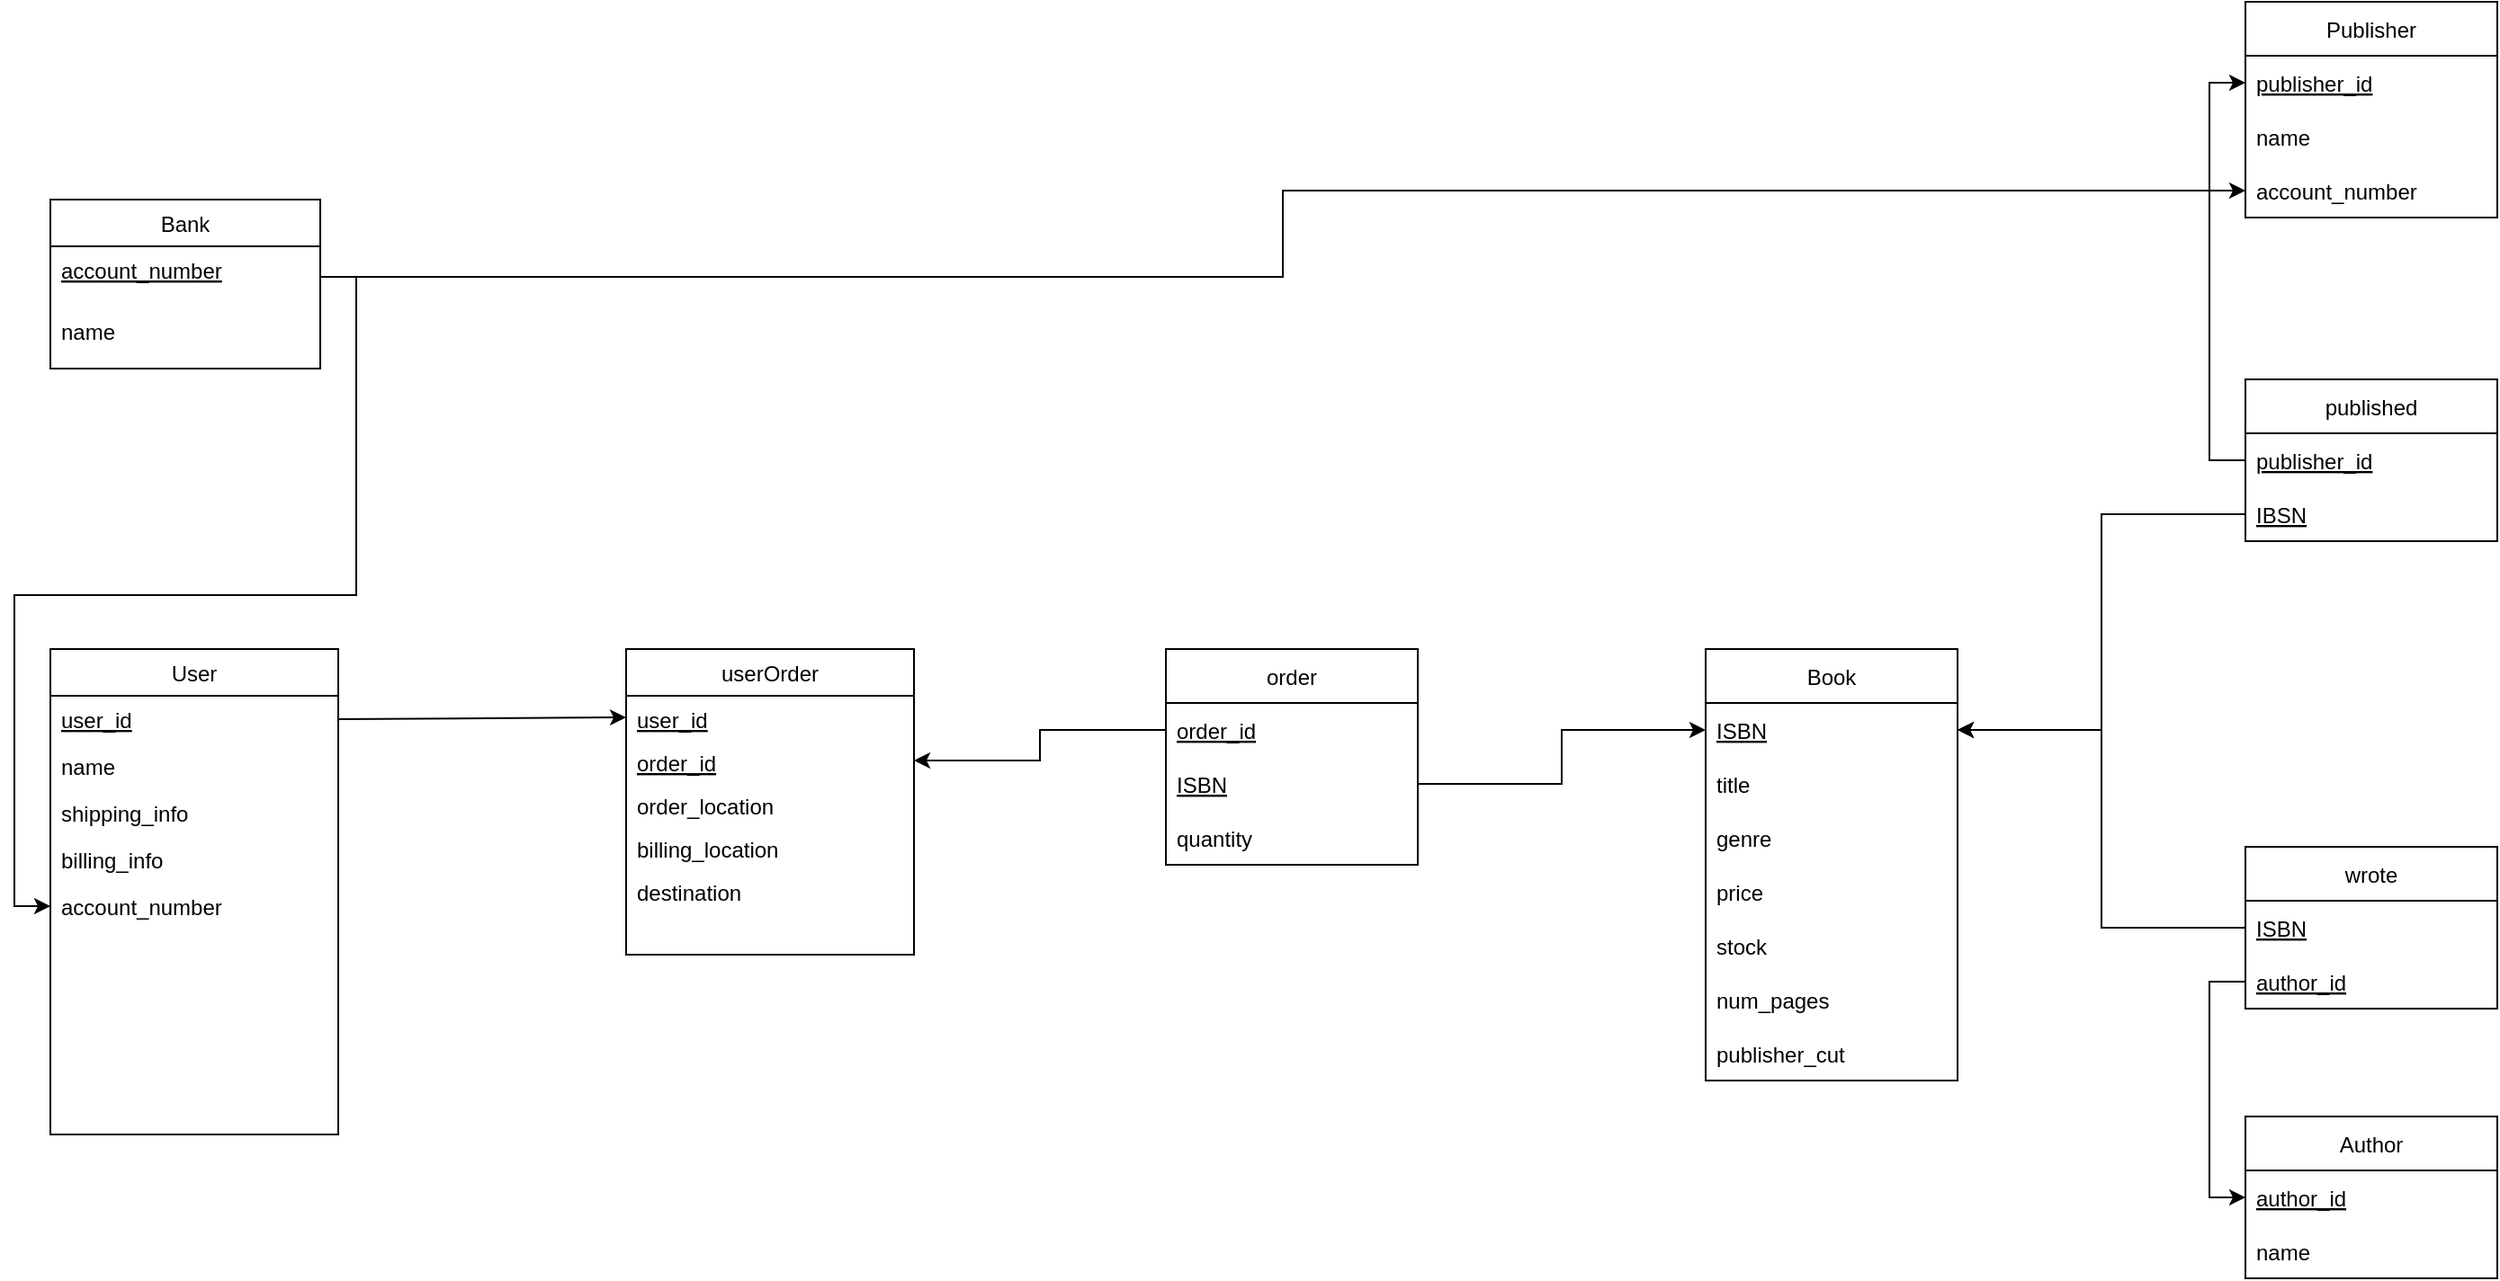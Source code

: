 <mxfile version="15.8.9" type="github">
  <diagram id="C5RBs43oDa-KdzZeNtuy" name="Page-1">
    <mxGraphModel dx="1530" dy="995" grid="1" gridSize="10" guides="1" tooltips="1" connect="1" arrows="1" fold="1" page="1" pageScale="1" pageWidth="1920" pageHeight="1200" math="0" shadow="0">
      <root>
        <mxCell id="WIyWlLk6GJQsqaUBKTNV-0" />
        <mxCell id="WIyWlLk6GJQsqaUBKTNV-1" parent="WIyWlLk6GJQsqaUBKTNV-0" />
        <mxCell id="zkfFHV4jXpPFQw0GAbJ--0" value="User" style="swimlane;fontStyle=0;align=center;verticalAlign=top;childLayout=stackLayout;horizontal=1;startSize=26;horizontalStack=0;resizeParent=1;resizeLast=0;collapsible=1;marginBottom=0;rounded=0;shadow=0;strokeWidth=1;" parent="WIyWlLk6GJQsqaUBKTNV-1" vertex="1">
          <mxGeometry x="230" y="700" width="160" height="270" as="geometry">
            <mxRectangle x="230" y="140" width="160" height="26" as="alternateBounds" />
          </mxGeometry>
        </mxCell>
        <mxCell id="zkfFHV4jXpPFQw0GAbJ--1" value="user_id" style="text;align=left;verticalAlign=top;spacingLeft=4;spacingRight=4;overflow=hidden;rotatable=0;points=[[0,0.5],[1,0.5]];portConstraint=eastwest;fontStyle=4" parent="zkfFHV4jXpPFQw0GAbJ--0" vertex="1">
          <mxGeometry y="26" width="160" height="26" as="geometry" />
        </mxCell>
        <mxCell id="zkfFHV4jXpPFQw0GAbJ--2" value="name" style="text;align=left;verticalAlign=top;spacingLeft=4;spacingRight=4;overflow=hidden;rotatable=0;points=[[0,0.5],[1,0.5]];portConstraint=eastwest;rounded=0;shadow=0;html=0;" parent="zkfFHV4jXpPFQw0GAbJ--0" vertex="1">
          <mxGeometry y="52" width="160" height="26" as="geometry" />
        </mxCell>
        <mxCell id="zkfFHV4jXpPFQw0GAbJ--3" value="shipping_info" style="text;align=left;verticalAlign=top;spacingLeft=4;spacingRight=4;overflow=hidden;rotatable=0;points=[[0,0.5],[1,0.5]];portConstraint=eastwest;rounded=0;shadow=0;html=0;" parent="zkfFHV4jXpPFQw0GAbJ--0" vertex="1">
          <mxGeometry y="78" width="160" height="26" as="geometry" />
        </mxCell>
        <mxCell id="rD2bgAJgoOh9LVG3b1vE-8" value="billing_info" style="text;align=left;verticalAlign=top;spacingLeft=4;spacingRight=4;overflow=hidden;rotatable=0;points=[[0,0.5],[1,0.5]];portConstraint=eastwest;rounded=0;shadow=0;html=0;" parent="zkfFHV4jXpPFQw0GAbJ--0" vertex="1">
          <mxGeometry y="104" width="160" height="26" as="geometry" />
        </mxCell>
        <mxCell id="gsTjzLUf3z9t4ByUHW_s-2" value="account_number&#xa;" style="text;align=left;verticalAlign=top;spacingLeft=4;spacingRight=4;overflow=hidden;rotatable=0;points=[[0,0.5],[1,0.5]];portConstraint=eastwest;rounded=0;shadow=0;html=0;" vertex="1" parent="zkfFHV4jXpPFQw0GAbJ--0">
          <mxGeometry y="130" width="160" height="26" as="geometry" />
        </mxCell>
        <mxCell id="zkfFHV4jXpPFQw0GAbJ--6" value="Bank" style="swimlane;fontStyle=0;align=center;verticalAlign=top;childLayout=stackLayout;horizontal=1;startSize=26;horizontalStack=0;resizeParent=1;resizeLast=0;collapsible=1;marginBottom=0;rounded=0;shadow=0;strokeWidth=1;" parent="WIyWlLk6GJQsqaUBKTNV-1" vertex="1">
          <mxGeometry x="230" y="450" width="150" height="94" as="geometry">
            <mxRectangle x="130" y="380" width="160" height="26" as="alternateBounds" />
          </mxGeometry>
        </mxCell>
        <mxCell id="zkfFHV4jXpPFQw0GAbJ--7" value="account_number" style="text;align=left;verticalAlign=top;spacingLeft=4;spacingRight=4;overflow=hidden;rotatable=0;points=[[0,0.5],[1,0.5]];portConstraint=eastwest;fontStyle=4" parent="zkfFHV4jXpPFQw0GAbJ--6" vertex="1">
          <mxGeometry y="26" width="150" height="34" as="geometry" />
        </mxCell>
        <mxCell id="gsTjzLUf3z9t4ByUHW_s-1" value="name" style="text;align=left;verticalAlign=top;spacingLeft=4;spacingRight=4;overflow=hidden;rotatable=0;points=[[0,0.5],[1,0.5]];portConstraint=eastwest;" vertex="1" parent="zkfFHV4jXpPFQw0GAbJ--6">
          <mxGeometry y="60" width="150" height="34" as="geometry" />
        </mxCell>
        <mxCell id="zkfFHV4jXpPFQw0GAbJ--17" value="userOrder" style="swimlane;fontStyle=0;align=center;verticalAlign=top;childLayout=stackLayout;horizontal=1;startSize=26;horizontalStack=0;resizeParent=1;resizeLast=0;collapsible=1;marginBottom=0;rounded=0;shadow=0;strokeWidth=1;" parent="WIyWlLk6GJQsqaUBKTNV-1" vertex="1">
          <mxGeometry x="550" y="700" width="160" height="170" as="geometry">
            <mxRectangle x="550" y="140" width="160" height="26" as="alternateBounds" />
          </mxGeometry>
        </mxCell>
        <mxCell id="zkfFHV4jXpPFQw0GAbJ--18" value="user_id" style="text;align=left;verticalAlign=top;spacingLeft=4;spacingRight=4;overflow=hidden;rotatable=0;points=[[0,0.5],[1,0.5]];portConstraint=eastwest;fontStyle=4" parent="zkfFHV4jXpPFQw0GAbJ--17" vertex="1">
          <mxGeometry y="26" width="160" height="24" as="geometry" />
        </mxCell>
        <mxCell id="rD2bgAJgoOh9LVG3b1vE-3" value="order_id" style="text;align=left;verticalAlign=top;spacingLeft=4;spacingRight=4;overflow=hidden;rotatable=0;points=[[0,0.5],[1,0.5]];portConstraint=eastwest;fontStyle=4" parent="zkfFHV4jXpPFQw0GAbJ--17" vertex="1">
          <mxGeometry y="50" width="160" height="24" as="geometry" />
        </mxCell>
        <mxCell id="rD2bgAJgoOh9LVG3b1vE-4" value="order_location" style="text;align=left;verticalAlign=top;spacingLeft=4;spacingRight=4;overflow=hidden;rotatable=0;points=[[0,0.5],[1,0.5]];portConstraint=eastwest;" parent="zkfFHV4jXpPFQw0GAbJ--17" vertex="1">
          <mxGeometry y="74" width="160" height="24" as="geometry" />
        </mxCell>
        <mxCell id="rD2bgAJgoOh9LVG3b1vE-5" value="billing_location" style="text;align=left;verticalAlign=top;spacingLeft=4;spacingRight=4;overflow=hidden;rotatable=0;points=[[0,0.5],[1,0.5]];portConstraint=eastwest;" parent="zkfFHV4jXpPFQw0GAbJ--17" vertex="1">
          <mxGeometry y="98" width="160" height="24" as="geometry" />
        </mxCell>
        <mxCell id="rD2bgAJgoOh9LVG3b1vE-6" value="destination" style="text;align=left;verticalAlign=top;spacingLeft=4;spacingRight=4;overflow=hidden;rotatable=0;points=[[0,0.5],[1,0.5]];portConstraint=eastwest;" parent="zkfFHV4jXpPFQw0GAbJ--17" vertex="1">
          <mxGeometry y="122" width="160" height="24" as="geometry" />
        </mxCell>
        <mxCell id="rD2bgAJgoOh9LVG3b1vE-11" value="order" style="swimlane;fontStyle=0;childLayout=stackLayout;horizontal=1;startSize=30;horizontalStack=0;resizeParent=1;resizeParentMax=0;resizeLast=0;collapsible=1;marginBottom=0;" parent="WIyWlLk6GJQsqaUBKTNV-1" vertex="1">
          <mxGeometry x="850" y="700" width="140" height="120" as="geometry" />
        </mxCell>
        <mxCell id="rD2bgAJgoOh9LVG3b1vE-12" value="order_id" style="text;strokeColor=none;fillColor=none;align=left;verticalAlign=middle;spacingLeft=4;spacingRight=4;overflow=hidden;points=[[0,0.5],[1,0.5]];portConstraint=eastwest;rotatable=0;fontStyle=4" parent="rD2bgAJgoOh9LVG3b1vE-11" vertex="1">
          <mxGeometry y="30" width="140" height="30" as="geometry" />
        </mxCell>
        <mxCell id="rD2bgAJgoOh9LVG3b1vE-13" value="ISBN" style="text;strokeColor=none;fillColor=none;align=left;verticalAlign=middle;spacingLeft=4;spacingRight=4;overflow=hidden;points=[[0,0.5],[1,0.5]];portConstraint=eastwest;rotatable=0;fontStyle=4" parent="rD2bgAJgoOh9LVG3b1vE-11" vertex="1">
          <mxGeometry y="60" width="140" height="30" as="geometry" />
        </mxCell>
        <mxCell id="rD2bgAJgoOh9LVG3b1vE-14" value="quantity" style="text;strokeColor=none;fillColor=none;align=left;verticalAlign=middle;spacingLeft=4;spacingRight=4;overflow=hidden;points=[[0,0.5],[1,0.5]];portConstraint=eastwest;rotatable=0;" parent="rD2bgAJgoOh9LVG3b1vE-11" vertex="1">
          <mxGeometry y="90" width="140" height="30" as="geometry" />
        </mxCell>
        <mxCell id="rD2bgAJgoOh9LVG3b1vE-15" value="" style="endArrow=classic;html=1;rounded=0;exitX=1;exitY=0.5;exitDx=0;exitDy=0;entryX=0;entryY=0.5;entryDx=0;entryDy=0;" parent="WIyWlLk6GJQsqaUBKTNV-1" source="zkfFHV4jXpPFQw0GAbJ--1" target="zkfFHV4jXpPFQw0GAbJ--18" edge="1">
          <mxGeometry width="50" height="50" relative="1" as="geometry">
            <mxPoint x="690" y="770" as="sourcePoint" />
            <mxPoint x="740" y="720" as="targetPoint" />
          </mxGeometry>
        </mxCell>
        <mxCell id="rD2bgAJgoOh9LVG3b1vE-19" style="edgeStyle=orthogonalEdgeStyle;rounded=0;orthogonalLoop=1;jettySize=auto;html=1;exitX=0;exitY=0.5;exitDx=0;exitDy=0;entryX=1;entryY=0.5;entryDx=0;entryDy=0;" parent="WIyWlLk6GJQsqaUBKTNV-1" source="rD2bgAJgoOh9LVG3b1vE-12" target="rD2bgAJgoOh9LVG3b1vE-3" edge="1">
          <mxGeometry relative="1" as="geometry" />
        </mxCell>
        <mxCell id="rD2bgAJgoOh9LVG3b1vE-20" value="Book" style="swimlane;fontStyle=0;childLayout=stackLayout;horizontal=1;startSize=30;horizontalStack=0;resizeParent=1;resizeParentMax=0;resizeLast=0;collapsible=1;marginBottom=0;" parent="WIyWlLk6GJQsqaUBKTNV-1" vertex="1">
          <mxGeometry x="1150" y="700" width="140" height="240" as="geometry" />
        </mxCell>
        <mxCell id="rD2bgAJgoOh9LVG3b1vE-21" value="ISBN" style="text;strokeColor=none;fillColor=none;align=left;verticalAlign=middle;spacingLeft=4;spacingRight=4;overflow=hidden;points=[[0,0.5],[1,0.5]];portConstraint=eastwest;rotatable=0;fontStyle=4" parent="rD2bgAJgoOh9LVG3b1vE-20" vertex="1">
          <mxGeometry y="30" width="140" height="30" as="geometry" />
        </mxCell>
        <mxCell id="rD2bgAJgoOh9LVG3b1vE-23" value="title" style="text;strokeColor=none;fillColor=none;align=left;verticalAlign=middle;spacingLeft=4;spacingRight=4;overflow=hidden;points=[[0,0.5],[1,0.5]];portConstraint=eastwest;rotatable=0;" parent="rD2bgAJgoOh9LVG3b1vE-20" vertex="1">
          <mxGeometry y="60" width="140" height="30" as="geometry" />
        </mxCell>
        <mxCell id="rD2bgAJgoOh9LVG3b1vE-25" value="genre" style="text;strokeColor=none;fillColor=none;align=left;verticalAlign=middle;spacingLeft=4;spacingRight=4;overflow=hidden;points=[[0,0.5],[1,0.5]];portConstraint=eastwest;rotatable=0;" parent="rD2bgAJgoOh9LVG3b1vE-20" vertex="1">
          <mxGeometry y="90" width="140" height="30" as="geometry" />
        </mxCell>
        <mxCell id="rD2bgAJgoOh9LVG3b1vE-26" value="price" style="text;strokeColor=none;fillColor=none;align=left;verticalAlign=middle;spacingLeft=4;spacingRight=4;overflow=hidden;points=[[0,0.5],[1,0.5]];portConstraint=eastwest;rotatable=0;" parent="rD2bgAJgoOh9LVG3b1vE-20" vertex="1">
          <mxGeometry y="120" width="140" height="30" as="geometry" />
        </mxCell>
        <mxCell id="rD2bgAJgoOh9LVG3b1vE-27" value="stock" style="text;strokeColor=none;fillColor=none;align=left;verticalAlign=middle;spacingLeft=4;spacingRight=4;overflow=hidden;points=[[0,0.5],[1,0.5]];portConstraint=eastwest;rotatable=0;" parent="rD2bgAJgoOh9LVG3b1vE-20" vertex="1">
          <mxGeometry y="150" width="140" height="30" as="geometry" />
        </mxCell>
        <mxCell id="rD2bgAJgoOh9LVG3b1vE-28" value="num_pages" style="text;strokeColor=none;fillColor=none;align=left;verticalAlign=middle;spacingLeft=4;spacingRight=4;overflow=hidden;points=[[0,0.5],[1,0.5]];portConstraint=eastwest;rotatable=0;" parent="rD2bgAJgoOh9LVG3b1vE-20" vertex="1">
          <mxGeometry y="180" width="140" height="30" as="geometry" />
        </mxCell>
        <mxCell id="rD2bgAJgoOh9LVG3b1vE-29" value="publisher_cut" style="text;strokeColor=none;fillColor=none;align=left;verticalAlign=middle;spacingLeft=4;spacingRight=4;overflow=hidden;points=[[0,0.5],[1,0.5]];portConstraint=eastwest;rotatable=0;" parent="rD2bgAJgoOh9LVG3b1vE-20" vertex="1">
          <mxGeometry y="210" width="140" height="30" as="geometry" />
        </mxCell>
        <mxCell id="rD2bgAJgoOh9LVG3b1vE-30" style="edgeStyle=orthogonalEdgeStyle;rounded=0;orthogonalLoop=1;jettySize=auto;html=1;entryX=0;entryY=0.5;entryDx=0;entryDy=0;" parent="WIyWlLk6GJQsqaUBKTNV-1" source="rD2bgAJgoOh9LVG3b1vE-13" target="rD2bgAJgoOh9LVG3b1vE-21" edge="1">
          <mxGeometry relative="1" as="geometry" />
        </mxCell>
        <mxCell id="rD2bgAJgoOh9LVG3b1vE-31" value="Author" style="swimlane;fontStyle=0;childLayout=stackLayout;horizontal=1;startSize=30;horizontalStack=0;resizeParent=1;resizeParentMax=0;resizeLast=0;collapsible=1;marginBottom=0;fillColor=none;gradientColor=none;" parent="WIyWlLk6GJQsqaUBKTNV-1" vertex="1">
          <mxGeometry x="1450" y="960" width="140" height="90" as="geometry" />
        </mxCell>
        <mxCell id="rD2bgAJgoOh9LVG3b1vE-32" value="author_id" style="text;strokeColor=none;fillColor=none;align=left;verticalAlign=middle;spacingLeft=4;spacingRight=4;overflow=hidden;points=[[0,0.5],[1,0.5]];portConstraint=eastwest;rotatable=0;fontStyle=4" parent="rD2bgAJgoOh9LVG3b1vE-31" vertex="1">
          <mxGeometry y="30" width="140" height="30" as="geometry" />
        </mxCell>
        <mxCell id="rD2bgAJgoOh9LVG3b1vE-33" value="name" style="text;strokeColor=none;fillColor=none;align=left;verticalAlign=middle;spacingLeft=4;spacingRight=4;overflow=hidden;points=[[0,0.5],[1,0.5]];portConstraint=eastwest;rotatable=0;" parent="rD2bgAJgoOh9LVG3b1vE-31" vertex="1">
          <mxGeometry y="60" width="140" height="30" as="geometry" />
        </mxCell>
        <mxCell id="rD2bgAJgoOh9LVG3b1vE-36" value="wrote" style="swimlane;fontStyle=0;childLayout=stackLayout;horizontal=1;startSize=30;horizontalStack=0;resizeParent=1;resizeParentMax=0;resizeLast=0;collapsible=1;marginBottom=0;fillColor=none;gradientColor=none;" parent="WIyWlLk6GJQsqaUBKTNV-1" vertex="1">
          <mxGeometry x="1450" y="810" width="140" height="90" as="geometry" />
        </mxCell>
        <mxCell id="rD2bgAJgoOh9LVG3b1vE-37" value="ISBN" style="text;strokeColor=none;fillColor=none;align=left;verticalAlign=middle;spacingLeft=4;spacingRight=4;overflow=hidden;points=[[0,0.5],[1,0.5]];portConstraint=eastwest;rotatable=0;fontStyle=4" parent="rD2bgAJgoOh9LVG3b1vE-36" vertex="1">
          <mxGeometry y="30" width="140" height="30" as="geometry" />
        </mxCell>
        <mxCell id="rD2bgAJgoOh9LVG3b1vE-38" value="author_id" style="text;strokeColor=none;fillColor=none;align=left;verticalAlign=middle;spacingLeft=4;spacingRight=4;overflow=hidden;points=[[0,0.5],[1,0.5]];portConstraint=eastwest;rotatable=0;fontStyle=4" parent="rD2bgAJgoOh9LVG3b1vE-36" vertex="1">
          <mxGeometry y="60" width="140" height="30" as="geometry" />
        </mxCell>
        <mxCell id="rD2bgAJgoOh9LVG3b1vE-42" style="edgeStyle=orthogonalEdgeStyle;rounded=0;orthogonalLoop=1;jettySize=auto;html=1;exitX=0;exitY=0.5;exitDx=0;exitDy=0;entryX=0;entryY=0.5;entryDx=0;entryDy=0;" parent="WIyWlLk6GJQsqaUBKTNV-1" source="rD2bgAJgoOh9LVG3b1vE-38" target="rD2bgAJgoOh9LVG3b1vE-32" edge="1">
          <mxGeometry relative="1" as="geometry" />
        </mxCell>
        <mxCell id="rD2bgAJgoOh9LVG3b1vE-43" style="edgeStyle=orthogonalEdgeStyle;rounded=0;orthogonalLoop=1;jettySize=auto;html=1;entryX=1;entryY=0.5;entryDx=0;entryDy=0;" parent="WIyWlLk6GJQsqaUBKTNV-1" source="rD2bgAJgoOh9LVG3b1vE-37" target="rD2bgAJgoOh9LVG3b1vE-21" edge="1">
          <mxGeometry relative="1" as="geometry" />
        </mxCell>
        <mxCell id="rD2bgAJgoOh9LVG3b1vE-44" value="published" style="swimlane;fontStyle=0;childLayout=stackLayout;horizontal=1;startSize=30;horizontalStack=0;resizeParent=1;resizeParentMax=0;resizeLast=0;collapsible=1;marginBottom=0;fillColor=none;gradientColor=none;" parent="WIyWlLk6GJQsqaUBKTNV-1" vertex="1">
          <mxGeometry x="1450" y="550" width="140" height="90" as="geometry" />
        </mxCell>
        <mxCell id="rD2bgAJgoOh9LVG3b1vE-45" value="publisher_id" style="text;strokeColor=none;fillColor=none;align=left;verticalAlign=middle;spacingLeft=4;spacingRight=4;overflow=hidden;points=[[0,0.5],[1,0.5]];portConstraint=eastwest;rotatable=0;fontStyle=4" parent="rD2bgAJgoOh9LVG3b1vE-44" vertex="1">
          <mxGeometry y="30" width="140" height="30" as="geometry" />
        </mxCell>
        <mxCell id="rD2bgAJgoOh9LVG3b1vE-53" value="IBSN" style="text;strokeColor=none;fillColor=none;align=left;verticalAlign=middle;spacingLeft=4;spacingRight=4;overflow=hidden;points=[[0,0.5],[1,0.5]];portConstraint=eastwest;rotatable=0;fontStyle=4" parent="rD2bgAJgoOh9LVG3b1vE-44" vertex="1">
          <mxGeometry y="60" width="140" height="30" as="geometry" />
        </mxCell>
        <mxCell id="rD2bgAJgoOh9LVG3b1vE-48" value="Publisher" style="swimlane;fontStyle=0;childLayout=stackLayout;horizontal=1;startSize=30;horizontalStack=0;resizeParent=1;resizeParentMax=0;resizeLast=0;collapsible=1;marginBottom=0;fillColor=none;gradientColor=none;" parent="WIyWlLk6GJQsqaUBKTNV-1" vertex="1">
          <mxGeometry x="1450" y="340" width="140" height="120" as="geometry" />
        </mxCell>
        <mxCell id="rD2bgAJgoOh9LVG3b1vE-49" value="publisher_id" style="text;strokeColor=none;fillColor=none;align=left;verticalAlign=middle;spacingLeft=4;spacingRight=4;overflow=hidden;points=[[0,0.5],[1,0.5]];portConstraint=eastwest;rotatable=0;fontStyle=4" parent="rD2bgAJgoOh9LVG3b1vE-48" vertex="1">
          <mxGeometry y="30" width="140" height="30" as="geometry" />
        </mxCell>
        <mxCell id="rD2bgAJgoOh9LVG3b1vE-50" value="name" style="text;strokeColor=none;fillColor=none;align=left;verticalAlign=middle;spacingLeft=4;spacingRight=4;overflow=hidden;points=[[0,0.5],[1,0.5]];portConstraint=eastwest;rotatable=0;" parent="rD2bgAJgoOh9LVG3b1vE-48" vertex="1">
          <mxGeometry y="60" width="140" height="30" as="geometry" />
        </mxCell>
        <mxCell id="gsTjzLUf3z9t4ByUHW_s-3" value="account_number" style="text;strokeColor=none;fillColor=none;align=left;verticalAlign=middle;spacingLeft=4;spacingRight=4;overflow=hidden;points=[[0,0.5],[1,0.5]];portConstraint=eastwest;rotatable=0;" vertex="1" parent="rD2bgAJgoOh9LVG3b1vE-48">
          <mxGeometry y="90" width="140" height="30" as="geometry" />
        </mxCell>
        <mxCell id="rD2bgAJgoOh9LVG3b1vE-54" style="edgeStyle=orthogonalEdgeStyle;rounded=0;orthogonalLoop=1;jettySize=auto;html=1;entryX=0;entryY=0.5;entryDx=0;entryDy=0;" parent="WIyWlLk6GJQsqaUBKTNV-1" source="rD2bgAJgoOh9LVG3b1vE-45" target="rD2bgAJgoOh9LVG3b1vE-49" edge="1">
          <mxGeometry relative="1" as="geometry" />
        </mxCell>
        <mxCell id="rD2bgAJgoOh9LVG3b1vE-55" style="edgeStyle=orthogonalEdgeStyle;rounded=0;orthogonalLoop=1;jettySize=auto;html=1;exitX=0;exitY=0.5;exitDx=0;exitDy=0;entryX=1;entryY=0.5;entryDx=0;entryDy=0;" parent="WIyWlLk6GJQsqaUBKTNV-1" source="rD2bgAJgoOh9LVG3b1vE-53" target="rD2bgAJgoOh9LVG3b1vE-21" edge="1">
          <mxGeometry relative="1" as="geometry" />
        </mxCell>
        <mxCell id="gsTjzLUf3z9t4ByUHW_s-5" style="edgeStyle=orthogonalEdgeStyle;rounded=0;orthogonalLoop=1;jettySize=auto;html=1;entryX=0;entryY=0.5;entryDx=0;entryDy=0;" edge="1" parent="WIyWlLk6GJQsqaUBKTNV-1" source="zkfFHV4jXpPFQw0GAbJ--7" target="gsTjzLUf3z9t4ByUHW_s-3">
          <mxGeometry relative="1" as="geometry" />
        </mxCell>
        <mxCell id="gsTjzLUf3z9t4ByUHW_s-7" style="edgeStyle=orthogonalEdgeStyle;rounded=0;orthogonalLoop=1;jettySize=auto;html=1;entryX=0;entryY=0.5;entryDx=0;entryDy=0;" edge="1" parent="WIyWlLk6GJQsqaUBKTNV-1" source="zkfFHV4jXpPFQw0GAbJ--7" target="gsTjzLUf3z9t4ByUHW_s-2">
          <mxGeometry relative="1" as="geometry" />
        </mxCell>
      </root>
    </mxGraphModel>
  </diagram>
</mxfile>
